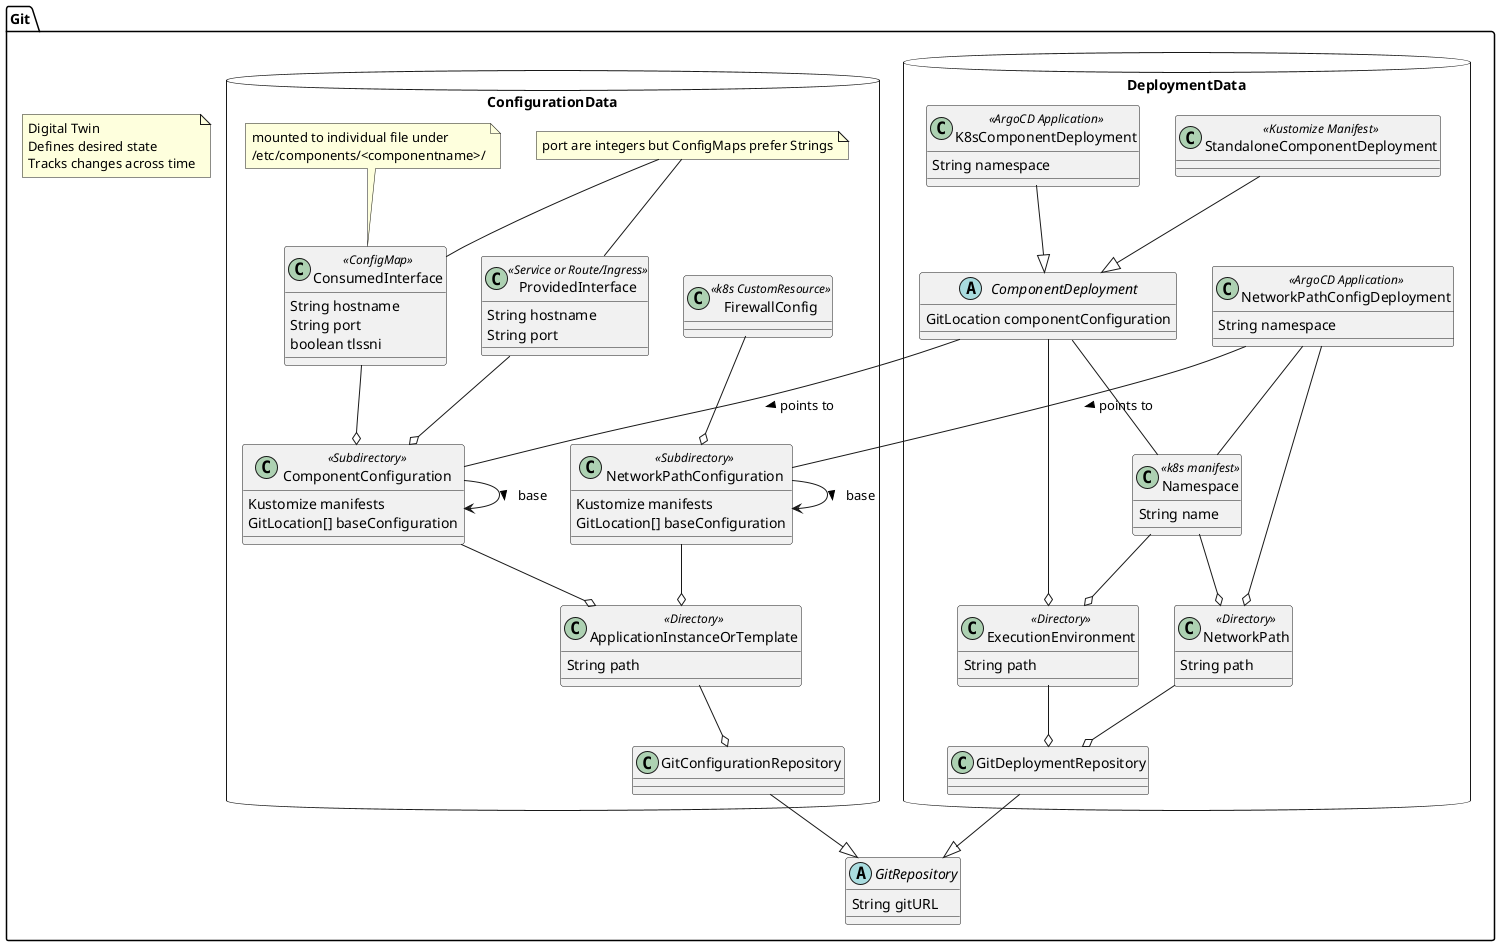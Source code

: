@startuml
namespace Git {
    note "Digital Twin\nDefines desired state\nTracks changes across time" as notedigitaltwin
    'Git.ConfigurationData .up. notedigitaltwin
    'Git.DeploymentData .left. notedigitaltwin

    abstract class GitRepository
    GitRepository : String gitURL

    namespace DeploymentData <<Database>> {
        class K8sComponentDeployment <<ArgoCD Application>>
        K8sComponentDeployment : String namespace

        class StandaloneComponentDeployment <<Kustomize Manifest>>

        abstract class ComponentDeployment
        ComponentDeployment : GitLocation componentConfiguration

        class NetworkPathConfigDeployment <<ArgoCD Application>>
        NetworkPathConfigDeployment : String namespace

        class Namespace <<k8s manifest>>
        Namespace : String name

        class ExecutionEnvironment <<Directory>>
        ExecutionEnvironment : String path

        class NetworkPath <<Directory>>
        NetworkPath : String path

        class GitDeploymentRepository

        K8sComponentDeployment --|> ComponentDeployment
        StandaloneComponentDeployment --|> ComponentDeployment

        ComponentDeployment --o ExecutionEnvironment 
        ExecutionEnvironment --o GitDeploymentRepository 

        NetworkPathConfigDeployment --o NetworkPath
        NetworkPath --o GitDeploymentRepository

        NetworkPathConfigDeployment -- Namespace
        ComponentDeployment -- Namespace

        "Namespace" --o ExecutionEnvironment
        "Namespace" --o NetworkPath
    } 

    namespace ConfigurationData <<Database>> {
        class ComponentConfiguration <<Subdirectory>>
        ComponentConfiguration : Kustomize manifests
        ComponentConfiguration : GitLocation[] baseConfiguration
        ComponentConfiguration --> ComponentConfiguration : base >

        class ProvidedInterface <<Service or Route/Ingress>>
        ProvidedInterface : String hostname
        ProvidedInterface : String port

        class ConsumedInterface <<ConfigMap>>
        ConsumedInterface : String hostname
        ConsumedInterface : String port
        ConsumedInterface : boolean tlssni

        note top of ConsumedInterface: mounted to individual file under\n/etc/components/<componentname>/
        note "port are integers but ConfigMaps prefer Strings" as noteintasstring
        noteintasstring -- ConsumedInterface 
        noteintasstring -- ProvidedInterface

        class NetworkPathConfiguration <<Subdirectory>>
        NetworkPathConfiguration : Kustomize manifests
        NetworkPathConfiguration : GitLocation[] baseConfiguration
        NetworkPathConfiguration --> NetworkPathConfiguration : base >

        class FirewallConfig <<k8s CustomResource>>

        class ApplicationInstanceOrTemplate <<Directory>>
        ApplicationInstanceOrTemplate : String path

        class GitConfigurationRepository

        ComponentConfiguration --o ApplicationInstanceOrTemplate 
        NetworkPathConfiguration --o ApplicationInstanceOrTemplate 
        FirewallConfig --o NetworkPathConfiguration
        
        ProvidedInterface --o ComponentConfiguration
        ConsumedInterface --o ComponentConfiguration

        ApplicationInstanceOrTemplate --o GitConfigurationRepository

'        note "these are deployment specific -\nshouldn't they be deployment data?" as notedeploymentspecific
'        notedeploymentspecific -- ConsumedInterface
'        notedeploymentspecific -- ProvidedInterface

    }

    Git.DeploymentData.GitDeploymentRepository --|> GitRepository 
    Git.ConfigurationData.GitConfigurationRepository --|> GitRepository
    Git.DeploymentData.ComponentDeployment -- Git.ConfigurationData.ComponentConfiguration : points to >
    Git.DeploymentData.NetworkPathConfigDeployment -- Git.ConfigurationData.NetworkPathConfiguration : points to >

}
@enduml
